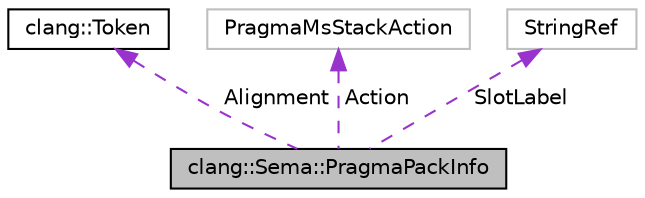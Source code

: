 digraph "clang::Sema::PragmaPackInfo"
{
 // LATEX_PDF_SIZE
  bgcolor="transparent";
  edge [fontname="Helvetica",fontsize="10",labelfontname="Helvetica",labelfontsize="10"];
  node [fontname="Helvetica",fontsize="10",shape=record];
  Node1 [label="clang::Sema::PragmaPackInfo",height=0.2,width=0.4,color="black", fillcolor="grey75", style="filled", fontcolor="black",tooltip=" "];
  Node2 -> Node1 [dir="back",color="darkorchid3",fontsize="10",style="dashed",label=" Alignment" ,fontname="Helvetica"];
  Node2 [label="clang::Token",height=0.2,width=0.4,color="black",URL="$classclang_1_1Token.html",tooltip="Token - This structure provides full information about a lexed token."];
  Node3 -> Node1 [dir="back",color="darkorchid3",fontsize="10",style="dashed",label=" Action" ,fontname="Helvetica"];
  Node3 [label="PragmaMsStackAction",height=0.2,width=0.4,color="grey75",tooltip=" "];
  Node4 -> Node1 [dir="back",color="darkorchid3",fontsize="10",style="dashed",label=" SlotLabel" ,fontname="Helvetica"];
  Node4 [label="StringRef",height=0.2,width=0.4,color="grey75",tooltip=" "];
}
